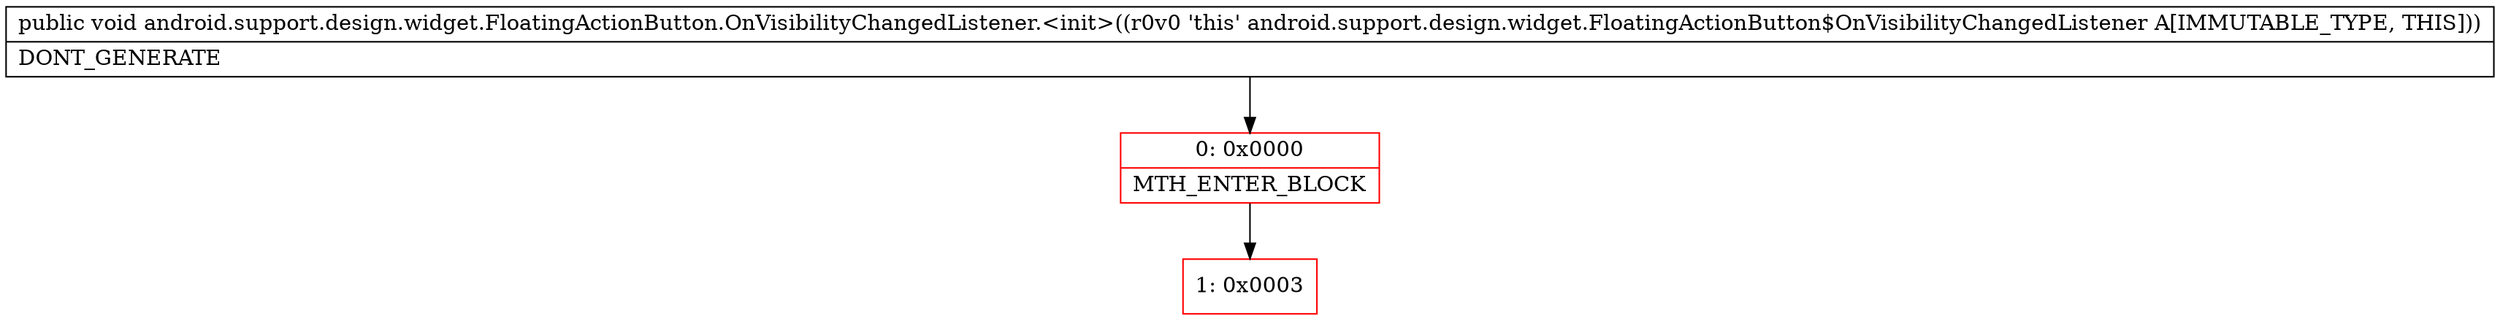 digraph "CFG forandroid.support.design.widget.FloatingActionButton.OnVisibilityChangedListener.\<init\>()V" {
subgraph cluster_Region_427998845 {
label = "R(0)";
node [shape=record,color=blue];
}
Node_0 [shape=record,color=red,label="{0\:\ 0x0000|MTH_ENTER_BLOCK\l}"];
Node_1 [shape=record,color=red,label="{1\:\ 0x0003}"];
MethodNode[shape=record,label="{public void android.support.design.widget.FloatingActionButton.OnVisibilityChangedListener.\<init\>((r0v0 'this' android.support.design.widget.FloatingActionButton$OnVisibilityChangedListener A[IMMUTABLE_TYPE, THIS]))  | DONT_GENERATE\l}"];
MethodNode -> Node_0;
Node_0 -> Node_1;
}

